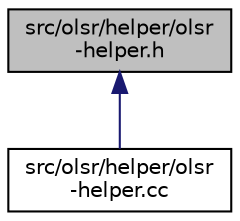 digraph "src/olsr/helper/olsr-helper.h"
{
 // LATEX_PDF_SIZE
  edge [fontname="Helvetica",fontsize="10",labelfontname="Helvetica",labelfontsize="10"];
  node [fontname="Helvetica",fontsize="10",shape=record];
  Node1 [label="src/olsr/helper/olsr\l-helper.h",height=0.2,width=0.4,color="black", fillcolor="grey75", style="filled", fontcolor="black",tooltip=" "];
  Node1 -> Node2 [dir="back",color="midnightblue",fontsize="10",style="solid",fontname="Helvetica"];
  Node2 [label="src/olsr/helper/olsr\l-helper.cc",height=0.2,width=0.4,color="black", fillcolor="white", style="filled",URL="$olsr-helper_8cc.html",tooltip=" "];
}
